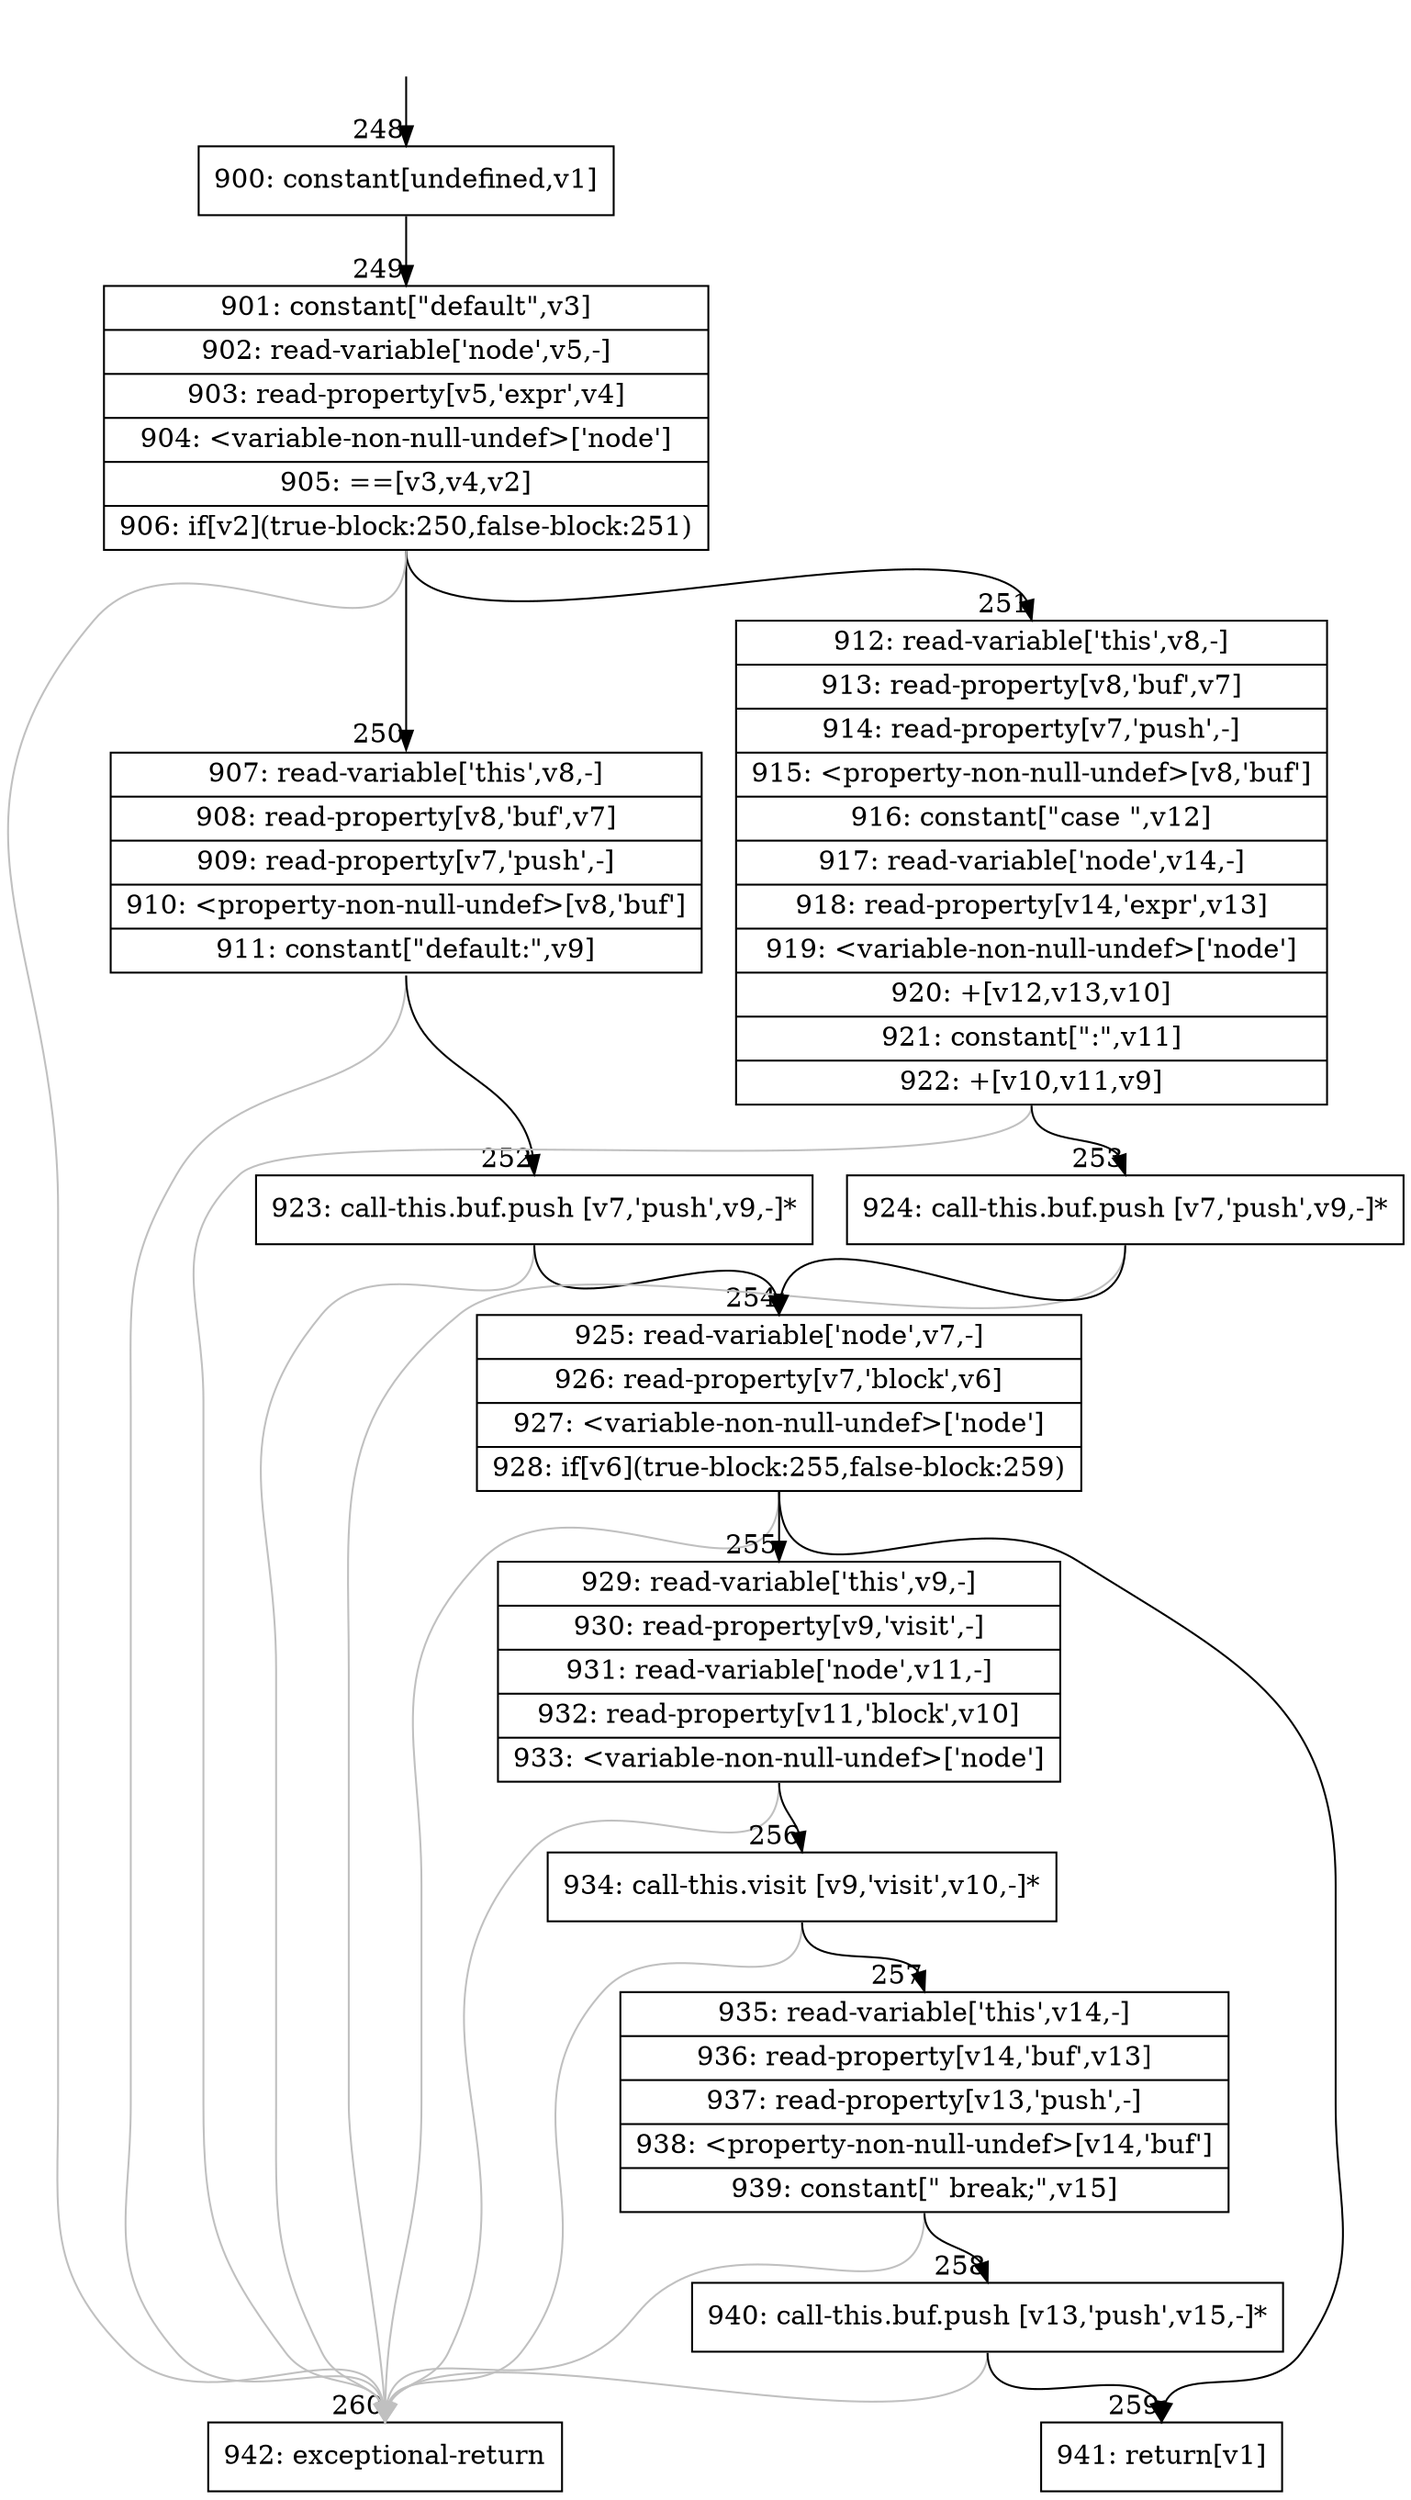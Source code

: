 digraph {
rankdir="TD"
BB_entry19[shape=none,label=""];
BB_entry19 -> BB248 [tailport=s, headport=n, headlabel="    248"]
BB248 [shape=record label="{900: constant[undefined,v1]}" ] 
BB248 -> BB249 [tailport=s, headport=n, headlabel="      249"]
BB249 [shape=record label="{901: constant[\"default\",v3]|902: read-variable['node',v5,-]|903: read-property[v5,'expr',v4]|904: \<variable-non-null-undef\>['node']|905: ==[v3,v4,v2]|906: if[v2](true-block:250,false-block:251)}" ] 
BB249 -> BB250 [tailport=s, headport=n, headlabel="      250"]
BB249 -> BB251 [tailport=s, headport=n, headlabel="      251"]
BB249 -> BB260 [tailport=s, headport=n, color=gray, headlabel="      260"]
BB250 [shape=record label="{907: read-variable['this',v8,-]|908: read-property[v8,'buf',v7]|909: read-property[v7,'push',-]|910: \<property-non-null-undef\>[v8,'buf']|911: constant[\"default:\",v9]}" ] 
BB250 -> BB252 [tailport=s, headport=n, headlabel="      252"]
BB250 -> BB260 [tailport=s, headport=n, color=gray]
BB251 [shape=record label="{912: read-variable['this',v8,-]|913: read-property[v8,'buf',v7]|914: read-property[v7,'push',-]|915: \<property-non-null-undef\>[v8,'buf']|916: constant[\"case \",v12]|917: read-variable['node',v14,-]|918: read-property[v14,'expr',v13]|919: \<variable-non-null-undef\>['node']|920: +[v12,v13,v10]|921: constant[\":\",v11]|922: +[v10,v11,v9]}" ] 
BB251 -> BB253 [tailport=s, headport=n, headlabel="      253"]
BB251 -> BB260 [tailport=s, headport=n, color=gray]
BB252 [shape=record label="{923: call-this.buf.push [v7,'push',v9,-]*}" ] 
BB252 -> BB254 [tailport=s, headport=n, headlabel="      254"]
BB252 -> BB260 [tailport=s, headport=n, color=gray]
BB253 [shape=record label="{924: call-this.buf.push [v7,'push',v9,-]*}" ] 
BB253 -> BB254 [tailport=s, headport=n]
BB253 -> BB260 [tailport=s, headport=n, color=gray]
BB254 [shape=record label="{925: read-variable['node',v7,-]|926: read-property[v7,'block',v6]|927: \<variable-non-null-undef\>['node']|928: if[v6](true-block:255,false-block:259)}" ] 
BB254 -> BB255 [tailport=s, headport=n, headlabel="      255"]
BB254 -> BB259 [tailport=s, headport=n, headlabel="      259"]
BB254 -> BB260 [tailport=s, headport=n, color=gray]
BB255 [shape=record label="{929: read-variable['this',v9,-]|930: read-property[v9,'visit',-]|931: read-variable['node',v11,-]|932: read-property[v11,'block',v10]|933: \<variable-non-null-undef\>['node']}" ] 
BB255 -> BB256 [tailport=s, headport=n, headlabel="      256"]
BB255 -> BB260 [tailport=s, headport=n, color=gray]
BB256 [shape=record label="{934: call-this.visit [v9,'visit',v10,-]*}" ] 
BB256 -> BB257 [tailport=s, headport=n, headlabel="      257"]
BB256 -> BB260 [tailport=s, headport=n, color=gray]
BB257 [shape=record label="{935: read-variable['this',v14,-]|936: read-property[v14,'buf',v13]|937: read-property[v13,'push',-]|938: \<property-non-null-undef\>[v14,'buf']|939: constant[\"  break;\",v15]}" ] 
BB257 -> BB258 [tailport=s, headport=n, headlabel="      258"]
BB257 -> BB260 [tailport=s, headport=n, color=gray]
BB258 [shape=record label="{940: call-this.buf.push [v13,'push',v15,-]*}" ] 
BB258 -> BB259 [tailport=s, headport=n]
BB258 -> BB260 [tailport=s, headport=n, color=gray]
BB259 [shape=record label="{941: return[v1]}" ] 
BB260 [shape=record label="{942: exceptional-return}" ] 
//#$~ 260
}
